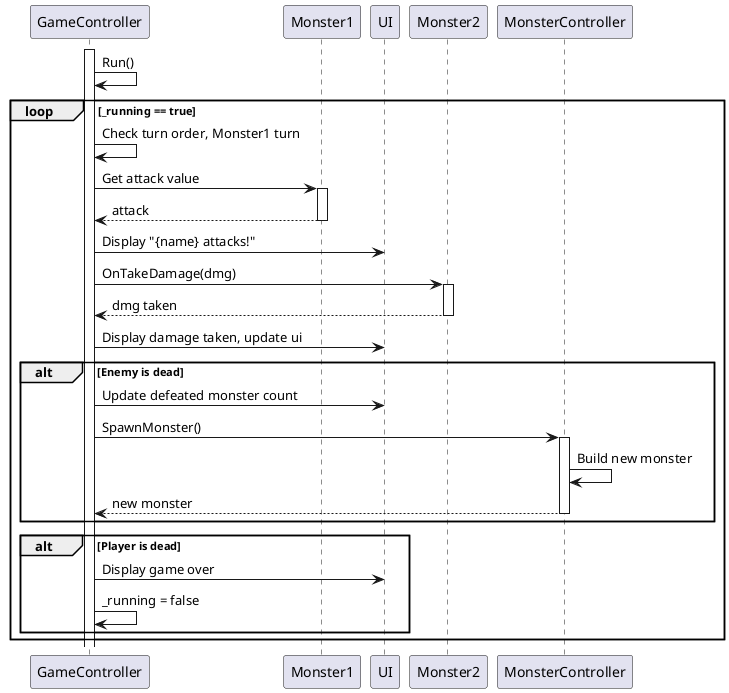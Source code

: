 @@startuml

activate GameController
GameController -> GameController : Run()
loop _running == true
    GameController -> GameController : Check turn order, Monster1 turn
    
    GameController -> Monster1 : Get attack value
    activate Monster1
    return attack 
    UI <- GameController : Display "{name} attacks!"
    GameController -> Monster2 :  OnTakeDamage(dmg)
    activate Monster2
    return dmg taken
    UI <- GameController : Display damage taken, update ui
    
    alt Enemy is dead
        GameController -> UI : Update defeated monster count
        GameController -> MonsterController : SpawnMonster()
        activate MonsterController
        MonsterController -> MonsterController : Build new monster
        return new monster
    end
    alt Player is dead
        GameController -> UI : Display game over
        GameController -> GameController : _running = false
    end
end
@@enduml
